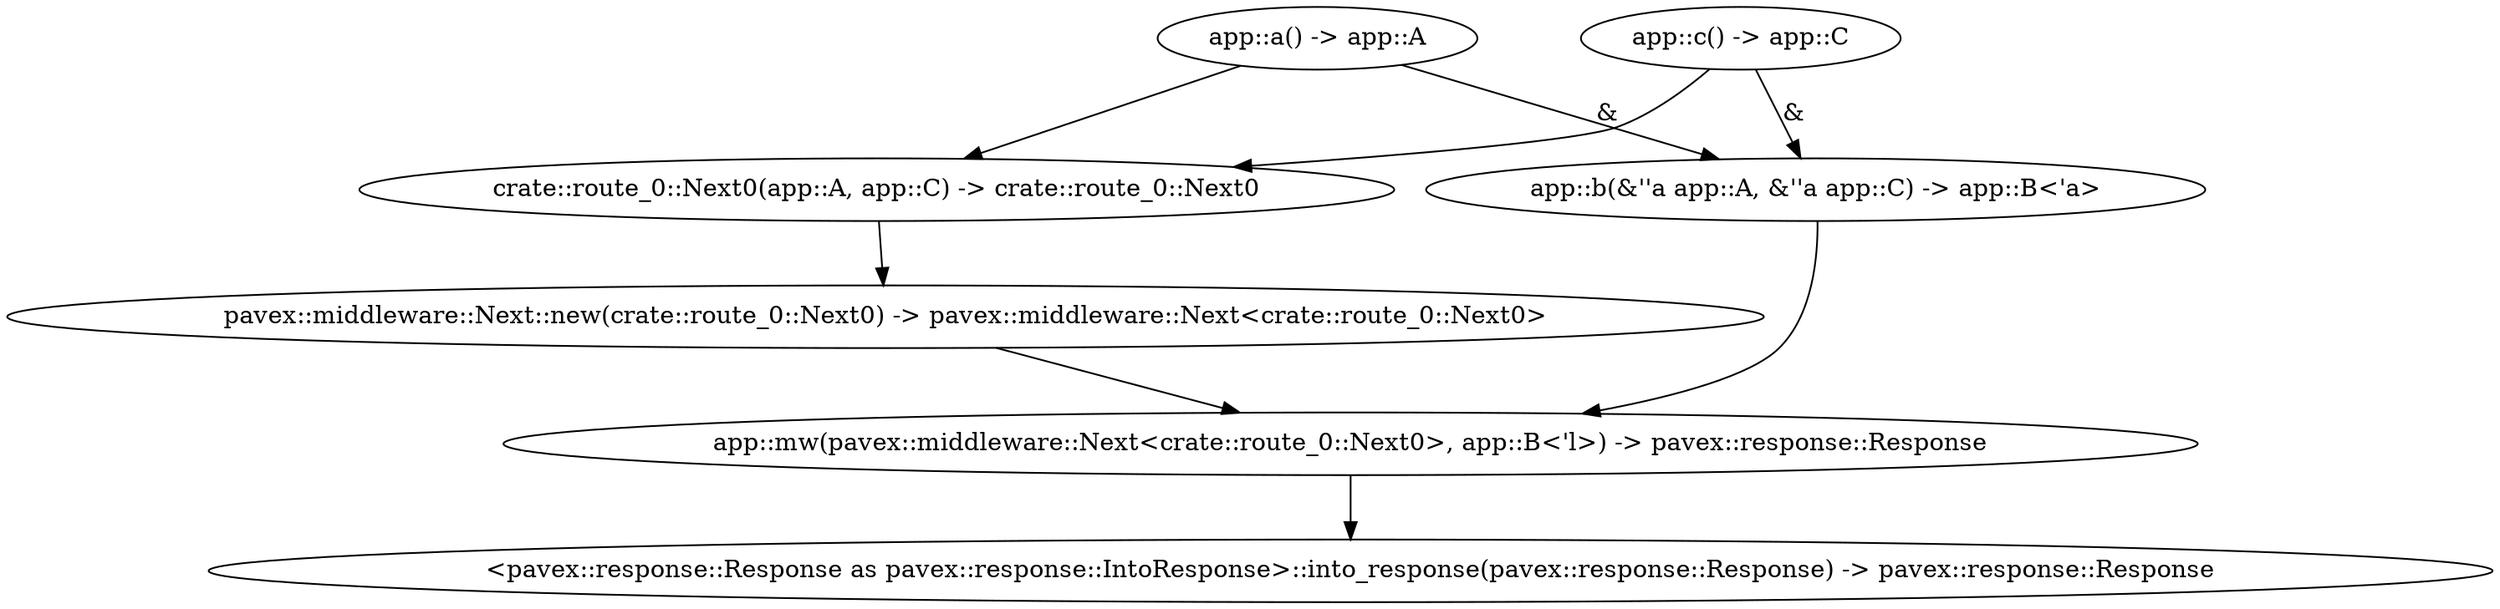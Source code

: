 digraph "GET /home - 0" {
    0 [ label = "app::mw(pavex::middleware::Next<crate::route_0::Next0>, app::B<'l>) -> pavex::response::Response"]
    1 [ label = "pavex::middleware::Next::new(crate::route_0::Next0) -> pavex::middleware::Next<crate::route_0::Next0>"]
    2 [ label = "app::b(&''a app::A, &''a app::C) -> app::B<'a>"]
    3 [ label = "app::a() -> app::A"]
    4 [ label = "app::c() -> app::C"]
    5 [ label = "crate::route_0::Next0(app::A, app::C) -> crate::route_0::Next0"]
    6 [ label = "<pavex::response::Response as pavex::response::IntoResponse>::into_response(pavex::response::Response) -> pavex::response::Response"]
    2 -> 0 [ ]
    4 -> 2 [ label = "&"]
    3 -> 2 [ label = "&"]
    1 -> 0 [ ]
    5 -> 1 [ ]
    4 -> 5 [ ]
    3 -> 5 [ ]
    0 -> 6 [ ]
}

digraph "GET /home - 1" {
    0 [ label = "app::handler(&app::A, &app::C) -> pavex::response::Response"]
    1 [ label = "&app::C"]
    3 [ label = "<pavex::response::Response as pavex::response::IntoResponse>::into_response(pavex::response::Response) -> pavex::response::Response"]
    4 [ label = "&app::A"]
    1 -> 0 [ ]
    0 -> 3 [ ]
    4 -> 0 [ ]
}

digraph "* /home - 0" {
    0 [ label = "app::mw(pavex::middleware::Next<crate::route_1::Next0<'a>>, app::B<'l>) -> pavex::response::Response"]
    1 [ label = "pavex::middleware::Next::new(crate::route_1::Next0<'a>) -> pavex::middleware::Next<crate::route_1::Next0<'a>>"]
    2 [ label = "app::b(&''a app::A, &''a app::C) -> app::B<'a>"]
    3 [ label = "app::a() -> app::A"]
    4 [ label = "app::c() -> app::C"]
    5 [ label = "crate::route_1::Next0(&'a pavex::router::AllowedMethods) -> crate::route_1::Next0<'a>"]
    7 [ label = "<pavex::response::Response as pavex::response::IntoResponse>::into_response(pavex::response::Response) -> pavex::response::Response"]
    8 [ label = "&pavex::router::AllowedMethods"]
    2 -> 0 [ ]
    4 -> 2 [ label = "&"]
    3 -> 2 [ label = "&"]
    1 -> 0 [ ]
    5 -> 1 [ ]
    0 -> 7 [ ]
    8 -> 5 [ ]
}

digraph "* /home - 1" {
    0 [ label = "pavex::router::default_fallback(&pavex::router::AllowedMethods) -> pavex::response::Response"]
    2 [ label = "<pavex::response::Response as pavex::response::IntoResponse>::into_response(pavex::response::Response) -> pavex::response::Response"]
    3 [ label = "&pavex::router::AllowedMethods"]
    0 -> 2 [ ]
    3 -> 0 [ ]
}

digraph app_state {
    0 [ label = "crate::ApplicationState() -> crate::ApplicationState"]
}
